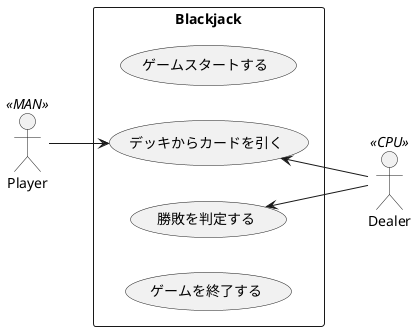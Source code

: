 @startuml Blackjack
left to right direction
actor Player <<MAN>> as p
actor Dealer <<CPU>> as d

rectangle Blackjack {
  usecase "ゲームスタートする" as UC1
  usecase "デッキからカードを引く" as UC2
  usecase "勝敗を判定する" as UC3
  usecase "ゲームを終了する" as UC4
}

p --> UC2

UC2 <-- d
UC3 <-- d

@enduml
